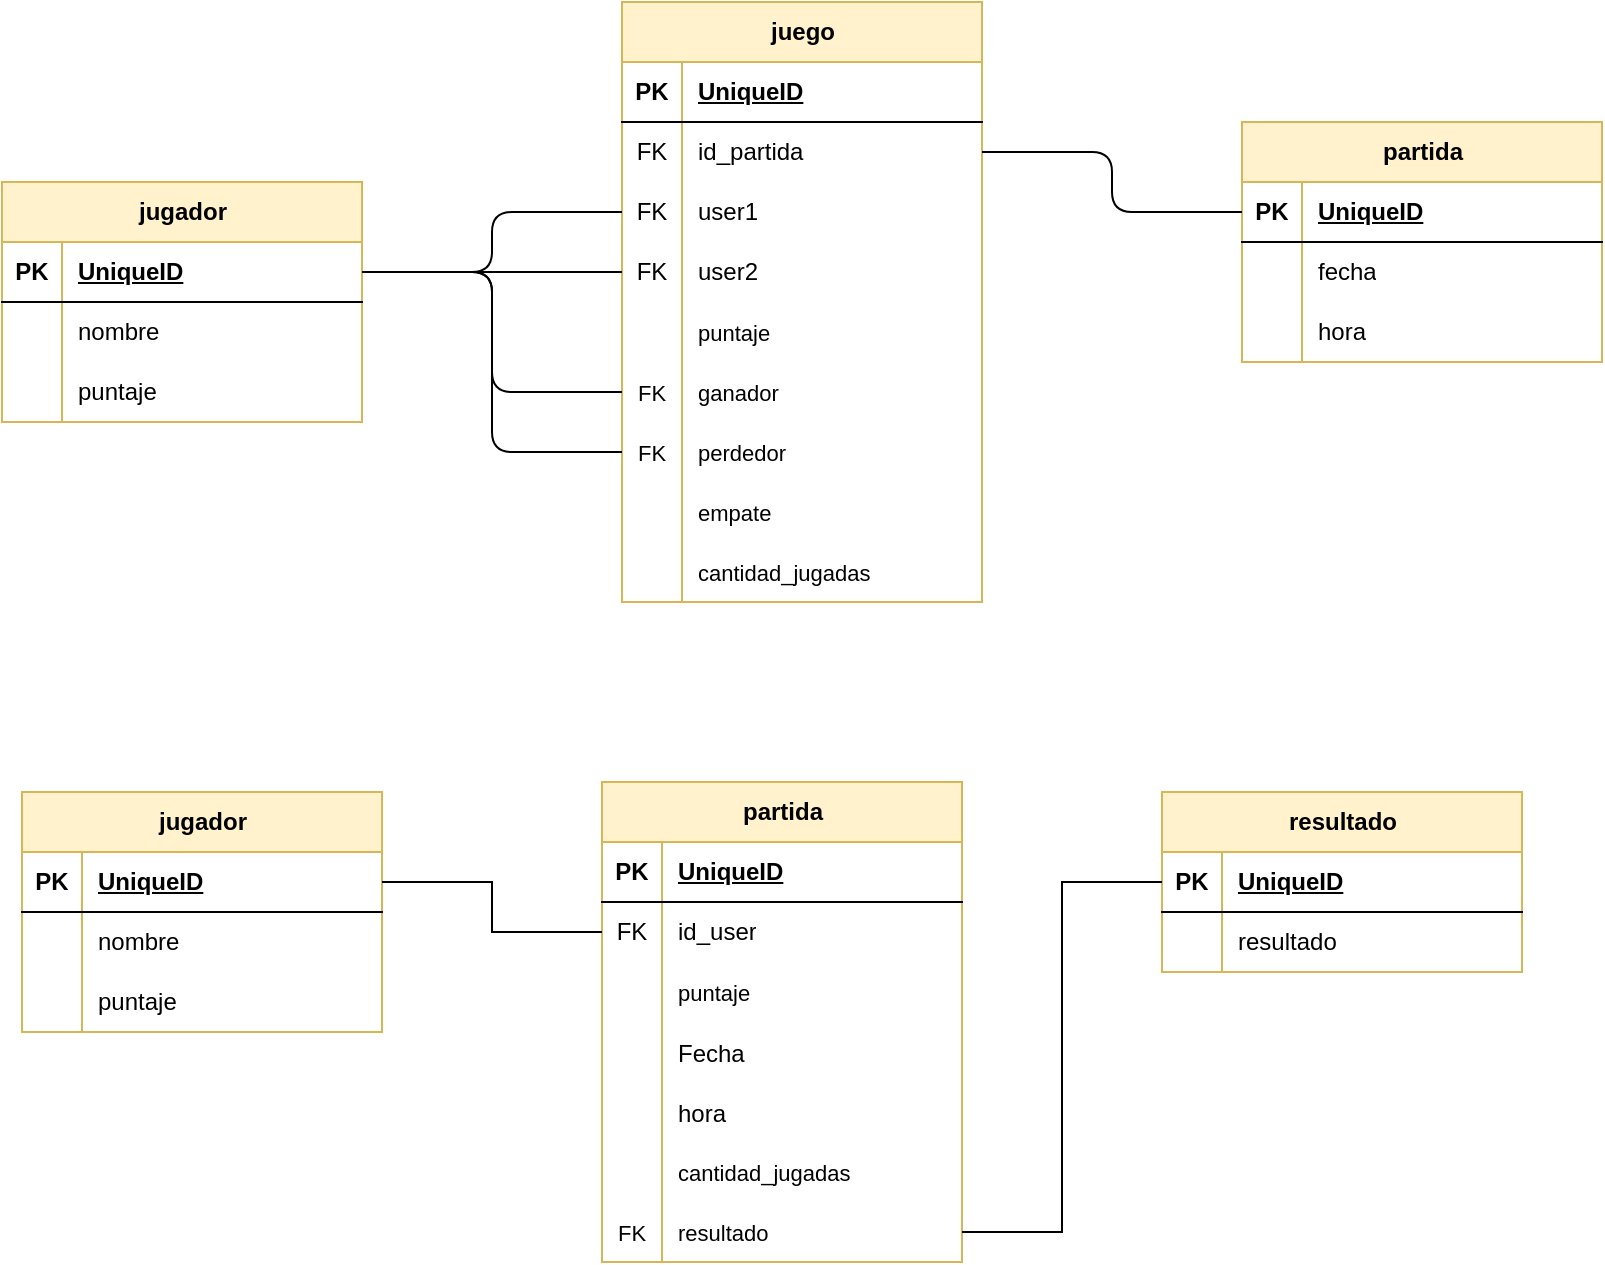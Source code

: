 <mxfile version="24.7.5">
  <diagram name="Página-1" id="3vHZa9wvciklK3Jlm2VM">
    <mxGraphModel dx="880" dy="532" grid="1" gridSize="10" guides="1" tooltips="1" connect="1" arrows="1" fold="1" page="1" pageScale="1" pageWidth="827" pageHeight="1169" math="0" shadow="0">
      <root>
        <mxCell id="0" />
        <mxCell id="1" parent="0" />
        <mxCell id="Yw9MkV1IVVxnQq5TOQDz-1" value="jugador" style="shape=table;startSize=30;container=1;collapsible=1;childLayout=tableLayout;fixedRows=1;rowLines=0;fontStyle=1;align=center;resizeLast=1;html=1;fillColor=#fff2cc;strokeColor=#d6b656;" parent="1" vertex="1">
          <mxGeometry y="220" width="180" height="120" as="geometry">
            <mxRectangle y="220" width="80" height="30" as="alternateBounds" />
          </mxGeometry>
        </mxCell>
        <mxCell id="Yw9MkV1IVVxnQq5TOQDz-2" value="" style="shape=tableRow;horizontal=0;startSize=0;swimlaneHead=0;swimlaneBody=0;fillColor=none;collapsible=0;dropTarget=0;points=[[0,0.5],[1,0.5]];portConstraint=eastwest;top=0;left=0;right=0;bottom=1;" parent="Yw9MkV1IVVxnQq5TOQDz-1" vertex="1">
          <mxGeometry y="30" width="180" height="30" as="geometry" />
        </mxCell>
        <mxCell id="Yw9MkV1IVVxnQq5TOQDz-3" value="PK" style="shape=partialRectangle;connectable=0;fillColor=none;top=0;left=0;bottom=0;right=0;fontStyle=1;overflow=hidden;whiteSpace=wrap;html=1;" parent="Yw9MkV1IVVxnQq5TOQDz-2" vertex="1">
          <mxGeometry width="30" height="30" as="geometry">
            <mxRectangle width="30" height="30" as="alternateBounds" />
          </mxGeometry>
        </mxCell>
        <mxCell id="Yw9MkV1IVVxnQq5TOQDz-4" value="UniqueID" style="shape=partialRectangle;connectable=0;fillColor=none;top=0;left=0;bottom=0;right=0;align=left;spacingLeft=6;fontStyle=5;overflow=hidden;whiteSpace=wrap;html=1;" parent="Yw9MkV1IVVxnQq5TOQDz-2" vertex="1">
          <mxGeometry x="30" width="150" height="30" as="geometry">
            <mxRectangle width="150" height="30" as="alternateBounds" />
          </mxGeometry>
        </mxCell>
        <mxCell id="Yw9MkV1IVVxnQq5TOQDz-5" value="" style="shape=tableRow;horizontal=0;startSize=0;swimlaneHead=0;swimlaneBody=0;fillColor=none;collapsible=0;dropTarget=0;points=[[0,0.5],[1,0.5]];portConstraint=eastwest;top=0;left=0;right=0;bottom=0;" parent="Yw9MkV1IVVxnQq5TOQDz-1" vertex="1">
          <mxGeometry y="60" width="180" height="30" as="geometry" />
        </mxCell>
        <mxCell id="Yw9MkV1IVVxnQq5TOQDz-6" value="" style="shape=partialRectangle;connectable=0;fillColor=none;top=0;left=0;bottom=0;right=0;editable=1;overflow=hidden;whiteSpace=wrap;html=1;" parent="Yw9MkV1IVVxnQq5TOQDz-5" vertex="1">
          <mxGeometry width="30" height="30" as="geometry">
            <mxRectangle width="30" height="30" as="alternateBounds" />
          </mxGeometry>
        </mxCell>
        <mxCell id="Yw9MkV1IVVxnQq5TOQDz-7" value="nombre" style="shape=partialRectangle;connectable=0;fillColor=none;top=0;left=0;bottom=0;right=0;align=left;spacingLeft=6;overflow=hidden;whiteSpace=wrap;html=1;" parent="Yw9MkV1IVVxnQq5TOQDz-5" vertex="1">
          <mxGeometry x="30" width="150" height="30" as="geometry">
            <mxRectangle width="150" height="30" as="alternateBounds" />
          </mxGeometry>
        </mxCell>
        <mxCell id="Yw9MkV1IVVxnQq5TOQDz-8" value="" style="shape=tableRow;horizontal=0;startSize=0;swimlaneHead=0;swimlaneBody=0;fillColor=none;collapsible=0;dropTarget=0;points=[[0,0.5],[1,0.5]];portConstraint=eastwest;top=0;left=0;right=0;bottom=0;" parent="Yw9MkV1IVVxnQq5TOQDz-1" vertex="1">
          <mxGeometry y="90" width="180" height="30" as="geometry" />
        </mxCell>
        <mxCell id="Yw9MkV1IVVxnQq5TOQDz-9" value="" style="shape=partialRectangle;connectable=0;fillColor=none;top=0;left=0;bottom=0;right=0;editable=1;overflow=hidden;whiteSpace=wrap;html=1;" parent="Yw9MkV1IVVxnQq5TOQDz-8" vertex="1">
          <mxGeometry width="30" height="30" as="geometry">
            <mxRectangle width="30" height="30" as="alternateBounds" />
          </mxGeometry>
        </mxCell>
        <mxCell id="Yw9MkV1IVVxnQq5TOQDz-10" value="puntaje" style="shape=partialRectangle;connectable=0;fillColor=none;top=0;left=0;bottom=0;right=0;align=left;spacingLeft=6;overflow=hidden;whiteSpace=wrap;html=1;" parent="Yw9MkV1IVVxnQq5TOQDz-8" vertex="1">
          <mxGeometry x="30" width="150" height="30" as="geometry">
            <mxRectangle width="150" height="30" as="alternateBounds" />
          </mxGeometry>
        </mxCell>
        <mxCell id="Yw9MkV1IVVxnQq5TOQDz-27" value="partida" style="shape=table;startSize=30;container=1;collapsible=1;childLayout=tableLayout;fixedRows=1;rowLines=0;fontStyle=1;align=center;resizeLast=1;html=1;fillColor=#fff2cc;strokeColor=#d6b656;" parent="1" vertex="1">
          <mxGeometry x="620" y="190" width="180" height="120" as="geometry">
            <mxRectangle x="620" y="190" width="80" height="30" as="alternateBounds" />
          </mxGeometry>
        </mxCell>
        <mxCell id="Yw9MkV1IVVxnQq5TOQDz-28" value="" style="shape=tableRow;horizontal=0;startSize=0;swimlaneHead=0;swimlaneBody=0;fillColor=none;collapsible=0;dropTarget=0;points=[[0,0.5],[1,0.5]];portConstraint=eastwest;top=0;left=0;right=0;bottom=1;" parent="Yw9MkV1IVVxnQq5TOQDz-27" vertex="1">
          <mxGeometry y="30" width="180" height="30" as="geometry" />
        </mxCell>
        <mxCell id="Yw9MkV1IVVxnQq5TOQDz-29" value="PK" style="shape=partialRectangle;connectable=0;fillColor=none;top=0;left=0;bottom=0;right=0;fontStyle=1;overflow=hidden;whiteSpace=wrap;html=1;" parent="Yw9MkV1IVVxnQq5TOQDz-28" vertex="1">
          <mxGeometry width="30" height="30" as="geometry">
            <mxRectangle width="30" height="30" as="alternateBounds" />
          </mxGeometry>
        </mxCell>
        <mxCell id="Yw9MkV1IVVxnQq5TOQDz-30" value="UniqueID" style="shape=partialRectangle;connectable=0;fillColor=none;top=0;left=0;bottom=0;right=0;align=left;spacingLeft=6;fontStyle=5;overflow=hidden;whiteSpace=wrap;html=1;" parent="Yw9MkV1IVVxnQq5TOQDz-28" vertex="1">
          <mxGeometry x="30" width="150" height="30" as="geometry">
            <mxRectangle width="150" height="30" as="alternateBounds" />
          </mxGeometry>
        </mxCell>
        <mxCell id="Yw9MkV1IVVxnQq5TOQDz-31" value="" style="shape=tableRow;horizontal=0;startSize=0;swimlaneHead=0;swimlaneBody=0;fillColor=none;collapsible=0;dropTarget=0;points=[[0,0.5],[1,0.5]];portConstraint=eastwest;top=0;left=0;right=0;bottom=0;" parent="Yw9MkV1IVVxnQq5TOQDz-27" vertex="1">
          <mxGeometry y="60" width="180" height="30" as="geometry" />
        </mxCell>
        <mxCell id="Yw9MkV1IVVxnQq5TOQDz-32" value="" style="shape=partialRectangle;connectable=0;fillColor=none;top=0;left=0;bottom=0;right=0;editable=1;overflow=hidden;whiteSpace=wrap;html=1;" parent="Yw9MkV1IVVxnQq5TOQDz-31" vertex="1">
          <mxGeometry width="30" height="30" as="geometry">
            <mxRectangle width="30" height="30" as="alternateBounds" />
          </mxGeometry>
        </mxCell>
        <mxCell id="Yw9MkV1IVVxnQq5TOQDz-33" value="fecha" style="shape=partialRectangle;connectable=0;fillColor=none;top=0;left=0;bottom=0;right=0;align=left;spacingLeft=6;overflow=hidden;whiteSpace=wrap;html=1;" parent="Yw9MkV1IVVxnQq5TOQDz-31" vertex="1">
          <mxGeometry x="30" width="150" height="30" as="geometry">
            <mxRectangle width="150" height="30" as="alternateBounds" />
          </mxGeometry>
        </mxCell>
        <mxCell id="Yw9MkV1IVVxnQq5TOQDz-34" value="" style="shape=tableRow;horizontal=0;startSize=0;swimlaneHead=0;swimlaneBody=0;fillColor=none;collapsible=0;dropTarget=0;points=[[0,0.5],[1,0.5]];portConstraint=eastwest;top=0;left=0;right=0;bottom=0;" parent="Yw9MkV1IVVxnQq5TOQDz-27" vertex="1">
          <mxGeometry y="90" width="180" height="30" as="geometry" />
        </mxCell>
        <mxCell id="Yw9MkV1IVVxnQq5TOQDz-35" value="" style="shape=partialRectangle;connectable=0;fillColor=none;top=0;left=0;bottom=0;right=0;editable=1;overflow=hidden;whiteSpace=wrap;html=1;" parent="Yw9MkV1IVVxnQq5TOQDz-34" vertex="1">
          <mxGeometry width="30" height="30" as="geometry">
            <mxRectangle width="30" height="30" as="alternateBounds" />
          </mxGeometry>
        </mxCell>
        <mxCell id="Yw9MkV1IVVxnQq5TOQDz-36" value="hora" style="shape=partialRectangle;connectable=0;fillColor=none;top=0;left=0;bottom=0;right=0;align=left;spacingLeft=6;overflow=hidden;whiteSpace=wrap;html=1;" parent="Yw9MkV1IVVxnQq5TOQDz-34" vertex="1">
          <mxGeometry x="30" width="150" height="30" as="geometry">
            <mxRectangle width="150" height="30" as="alternateBounds" />
          </mxGeometry>
        </mxCell>
        <mxCell id="Yw9MkV1IVVxnQq5TOQDz-14" value="juego" style="shape=table;startSize=30;container=1;collapsible=1;childLayout=tableLayout;fixedRows=1;rowLines=0;fontStyle=1;align=center;resizeLast=1;html=1;fillColor=#fff2cc;strokeColor=#d6b656;" parent="1" vertex="1">
          <mxGeometry x="310" y="130" width="180" height="300" as="geometry">
            <mxRectangle x="280" y="160" width="70" height="30" as="alternateBounds" />
          </mxGeometry>
        </mxCell>
        <mxCell id="Yw9MkV1IVVxnQq5TOQDz-15" value="" style="shape=tableRow;horizontal=0;startSize=0;swimlaneHead=0;swimlaneBody=0;fillColor=none;collapsible=0;dropTarget=0;points=[[0,0.5],[1,0.5]];portConstraint=eastwest;top=0;left=0;right=0;bottom=1;" parent="Yw9MkV1IVVxnQq5TOQDz-14" vertex="1">
          <mxGeometry y="30" width="180" height="30" as="geometry" />
        </mxCell>
        <mxCell id="Yw9MkV1IVVxnQq5TOQDz-16" value="PK" style="shape=partialRectangle;connectable=0;fillColor=none;top=0;left=0;bottom=0;right=0;fontStyle=1;overflow=hidden;whiteSpace=wrap;html=1;" parent="Yw9MkV1IVVxnQq5TOQDz-15" vertex="1">
          <mxGeometry width="30" height="30" as="geometry">
            <mxRectangle width="30" height="30" as="alternateBounds" />
          </mxGeometry>
        </mxCell>
        <mxCell id="Yw9MkV1IVVxnQq5TOQDz-17" value="UniqueID" style="shape=partialRectangle;connectable=0;fillColor=none;top=0;left=0;bottom=0;right=0;align=left;spacingLeft=6;fontStyle=5;overflow=hidden;whiteSpace=wrap;html=1;" parent="Yw9MkV1IVVxnQq5TOQDz-15" vertex="1">
          <mxGeometry x="30" width="150" height="30" as="geometry">
            <mxRectangle width="150" height="30" as="alternateBounds" />
          </mxGeometry>
        </mxCell>
        <mxCell id="Yw9MkV1IVVxnQq5TOQDz-24" value="" style="shape=tableRow;horizontal=0;startSize=0;swimlaneHead=0;swimlaneBody=0;fillColor=none;collapsible=0;dropTarget=0;points=[[0,0.5],[1,0.5]];portConstraint=eastwest;top=0;left=0;right=0;bottom=0;" parent="Yw9MkV1IVVxnQq5TOQDz-14" vertex="1">
          <mxGeometry y="60" width="180" height="30" as="geometry" />
        </mxCell>
        <mxCell id="Yw9MkV1IVVxnQq5TOQDz-25" value="FK" style="shape=partialRectangle;connectable=0;fillColor=none;top=0;left=0;bottom=0;right=0;editable=1;overflow=hidden;whiteSpace=wrap;html=1;" parent="Yw9MkV1IVVxnQq5TOQDz-24" vertex="1">
          <mxGeometry width="30" height="30" as="geometry">
            <mxRectangle width="30" height="30" as="alternateBounds" />
          </mxGeometry>
        </mxCell>
        <mxCell id="Yw9MkV1IVVxnQq5TOQDz-26" value="id_partida" style="shape=partialRectangle;connectable=0;fillColor=none;top=0;left=0;bottom=0;right=0;align=left;spacingLeft=6;overflow=hidden;whiteSpace=wrap;html=1;" parent="Yw9MkV1IVVxnQq5TOQDz-24" vertex="1">
          <mxGeometry x="30" width="150" height="30" as="geometry">
            <mxRectangle width="150" height="30" as="alternateBounds" />
          </mxGeometry>
        </mxCell>
        <mxCell id="Yw9MkV1IVVxnQq5TOQDz-18" value="" style="shape=tableRow;horizontal=0;startSize=0;swimlaneHead=0;swimlaneBody=0;fillColor=none;collapsible=0;dropTarget=0;points=[[0,0.5],[1,0.5]];portConstraint=eastwest;top=0;left=0;right=0;bottom=0;" parent="Yw9MkV1IVVxnQq5TOQDz-14" vertex="1">
          <mxGeometry y="90" width="180" height="30" as="geometry" />
        </mxCell>
        <mxCell id="Yw9MkV1IVVxnQq5TOQDz-19" value="FK" style="shape=partialRectangle;connectable=0;fillColor=none;top=0;left=0;bottom=0;right=0;editable=1;overflow=hidden;whiteSpace=wrap;html=1;" parent="Yw9MkV1IVVxnQq5TOQDz-18" vertex="1">
          <mxGeometry width="30" height="30" as="geometry">
            <mxRectangle width="30" height="30" as="alternateBounds" />
          </mxGeometry>
        </mxCell>
        <mxCell id="Yw9MkV1IVVxnQq5TOQDz-20" value="user1" style="shape=partialRectangle;connectable=0;fillColor=none;top=0;left=0;bottom=0;right=0;align=left;spacingLeft=6;overflow=hidden;whiteSpace=wrap;html=1;" parent="Yw9MkV1IVVxnQq5TOQDz-18" vertex="1">
          <mxGeometry x="30" width="150" height="30" as="geometry">
            <mxRectangle width="150" height="30" as="alternateBounds" />
          </mxGeometry>
        </mxCell>
        <mxCell id="Yw9MkV1IVVxnQq5TOQDz-21" value="" style="shape=tableRow;horizontal=0;startSize=0;swimlaneHead=0;swimlaneBody=0;fillColor=none;collapsible=0;dropTarget=0;points=[[0,0.5],[1,0.5]];portConstraint=eastwest;top=0;left=0;right=0;bottom=0;" parent="Yw9MkV1IVVxnQq5TOQDz-14" vertex="1">
          <mxGeometry y="120" width="180" height="30" as="geometry" />
        </mxCell>
        <mxCell id="Yw9MkV1IVVxnQq5TOQDz-22" value="FK" style="shape=partialRectangle;connectable=0;fillColor=none;top=0;left=0;bottom=0;right=0;editable=1;overflow=hidden;whiteSpace=wrap;html=1;" parent="Yw9MkV1IVVxnQq5TOQDz-21" vertex="1">
          <mxGeometry width="30" height="30" as="geometry">
            <mxRectangle width="30" height="30" as="alternateBounds" />
          </mxGeometry>
        </mxCell>
        <mxCell id="Yw9MkV1IVVxnQq5TOQDz-23" value="user2" style="shape=partialRectangle;connectable=0;fillColor=none;top=0;left=0;bottom=0;right=0;align=left;spacingLeft=6;overflow=hidden;whiteSpace=wrap;html=1;" parent="Yw9MkV1IVVxnQq5TOQDz-21" vertex="1">
          <mxGeometry x="30" width="150" height="30" as="geometry">
            <mxRectangle width="150" height="30" as="alternateBounds" />
          </mxGeometry>
        </mxCell>
        <mxCell id="Yw9MkV1IVVxnQq5TOQDz-43" value="" style="shape=tableRow;horizontal=0;startSize=0;swimlaneHead=0;swimlaneBody=0;fillColor=none;collapsible=0;dropTarget=0;points=[[0,0.5],[1,0.5]];portConstraint=eastwest;top=0;left=0;right=0;bottom=0;fontFamily=Helvetica;fontSize=11;fontColor=default;labelBackgroundColor=default;" parent="Yw9MkV1IVVxnQq5TOQDz-14" vertex="1">
          <mxGeometry y="150" width="180" height="30" as="geometry" />
        </mxCell>
        <mxCell id="Yw9MkV1IVVxnQq5TOQDz-44" value="" style="shape=partialRectangle;connectable=0;fillColor=none;top=0;left=0;bottom=0;right=0;editable=1;overflow=hidden;fontFamily=Helvetica;fontSize=11;fontColor=default;labelBackgroundColor=default;" parent="Yw9MkV1IVVxnQq5TOQDz-43" vertex="1">
          <mxGeometry width="30" height="30" as="geometry">
            <mxRectangle width="30" height="30" as="alternateBounds" />
          </mxGeometry>
        </mxCell>
        <mxCell id="Yw9MkV1IVVxnQq5TOQDz-45" value="puntaje" style="shape=partialRectangle;connectable=0;fillColor=none;top=0;left=0;bottom=0;right=0;align=left;spacingLeft=6;overflow=hidden;fontFamily=Helvetica;fontSize=11;fontColor=default;labelBackgroundColor=default;" parent="Yw9MkV1IVVxnQq5TOQDz-43" vertex="1">
          <mxGeometry x="30" width="150" height="30" as="geometry">
            <mxRectangle width="150" height="30" as="alternateBounds" />
          </mxGeometry>
        </mxCell>
        <mxCell id="Yw9MkV1IVVxnQq5TOQDz-46" value="" style="shape=tableRow;horizontal=0;startSize=0;swimlaneHead=0;swimlaneBody=0;fillColor=none;collapsible=0;dropTarget=0;points=[[0,0.5],[1,0.5]];portConstraint=eastwest;top=0;left=0;right=0;bottom=0;fontFamily=Helvetica;fontSize=11;fontColor=default;labelBackgroundColor=default;" parent="Yw9MkV1IVVxnQq5TOQDz-14" vertex="1">
          <mxGeometry y="180" width="180" height="30" as="geometry" />
        </mxCell>
        <mxCell id="Yw9MkV1IVVxnQq5TOQDz-47" value="FK" style="shape=partialRectangle;connectable=0;fillColor=none;top=0;left=0;bottom=0;right=0;editable=1;overflow=hidden;fontFamily=Helvetica;fontSize=11;fontColor=default;labelBackgroundColor=default;" parent="Yw9MkV1IVVxnQq5TOQDz-46" vertex="1">
          <mxGeometry width="30" height="30" as="geometry">
            <mxRectangle width="30" height="30" as="alternateBounds" />
          </mxGeometry>
        </mxCell>
        <mxCell id="Yw9MkV1IVVxnQq5TOQDz-48" value="ganador" style="shape=partialRectangle;connectable=0;fillColor=none;top=0;left=0;bottom=0;right=0;align=left;spacingLeft=6;overflow=hidden;fontFamily=Helvetica;fontSize=11;fontColor=default;labelBackgroundColor=default;" parent="Yw9MkV1IVVxnQq5TOQDz-46" vertex="1">
          <mxGeometry x="30" width="150" height="30" as="geometry">
            <mxRectangle width="150" height="30" as="alternateBounds" />
          </mxGeometry>
        </mxCell>
        <mxCell id="Yw9MkV1IVVxnQq5TOQDz-49" value="" style="shape=tableRow;horizontal=0;startSize=0;swimlaneHead=0;swimlaneBody=0;fillColor=none;collapsible=0;dropTarget=0;points=[[0,0.5],[1,0.5]];portConstraint=eastwest;top=0;left=0;right=0;bottom=0;fontFamily=Helvetica;fontSize=11;fontColor=default;labelBackgroundColor=default;" parent="Yw9MkV1IVVxnQq5TOQDz-14" vertex="1">
          <mxGeometry y="210" width="180" height="30" as="geometry" />
        </mxCell>
        <mxCell id="Yw9MkV1IVVxnQq5TOQDz-50" value="FK" style="shape=partialRectangle;connectable=0;fillColor=none;top=0;left=0;bottom=0;right=0;editable=1;overflow=hidden;fontFamily=Helvetica;fontSize=11;fontColor=default;labelBackgroundColor=default;" parent="Yw9MkV1IVVxnQq5TOQDz-49" vertex="1">
          <mxGeometry width="30" height="30" as="geometry">
            <mxRectangle width="30" height="30" as="alternateBounds" />
          </mxGeometry>
        </mxCell>
        <mxCell id="Yw9MkV1IVVxnQq5TOQDz-51" value="perdedor" style="shape=partialRectangle;connectable=0;fillColor=none;top=0;left=0;bottom=0;right=0;align=left;spacingLeft=6;overflow=hidden;fontFamily=Helvetica;fontSize=11;fontColor=default;labelBackgroundColor=default;" parent="Yw9MkV1IVVxnQq5TOQDz-49" vertex="1">
          <mxGeometry x="30" width="150" height="30" as="geometry">
            <mxRectangle width="150" height="30" as="alternateBounds" />
          </mxGeometry>
        </mxCell>
        <mxCell id="Yw9MkV1IVVxnQq5TOQDz-52" value="" style="shape=tableRow;horizontal=0;startSize=0;swimlaneHead=0;swimlaneBody=0;fillColor=none;collapsible=0;dropTarget=0;points=[[0,0.5],[1,0.5]];portConstraint=eastwest;top=0;left=0;right=0;bottom=0;fontFamily=Helvetica;fontSize=11;fontColor=default;labelBackgroundColor=default;" parent="Yw9MkV1IVVxnQq5TOQDz-14" vertex="1">
          <mxGeometry y="240" width="180" height="30" as="geometry" />
        </mxCell>
        <mxCell id="Yw9MkV1IVVxnQq5TOQDz-53" value="" style="shape=partialRectangle;connectable=0;fillColor=none;top=0;left=0;bottom=0;right=0;editable=1;overflow=hidden;fontFamily=Helvetica;fontSize=11;fontColor=default;labelBackgroundColor=default;" parent="Yw9MkV1IVVxnQq5TOQDz-52" vertex="1">
          <mxGeometry width="30" height="30" as="geometry">
            <mxRectangle width="30" height="30" as="alternateBounds" />
          </mxGeometry>
        </mxCell>
        <mxCell id="Yw9MkV1IVVxnQq5TOQDz-54" value="empate" style="shape=partialRectangle;connectable=0;fillColor=none;top=0;left=0;bottom=0;right=0;align=left;spacingLeft=6;overflow=hidden;fontFamily=Helvetica;fontSize=11;fontColor=default;labelBackgroundColor=default;" parent="Yw9MkV1IVVxnQq5TOQDz-52" vertex="1">
          <mxGeometry x="30" width="150" height="30" as="geometry">
            <mxRectangle width="150" height="30" as="alternateBounds" />
          </mxGeometry>
        </mxCell>
        <mxCell id="Yw9MkV1IVVxnQq5TOQDz-98" value="" style="shape=tableRow;horizontal=0;startSize=0;swimlaneHead=0;swimlaneBody=0;fillColor=none;collapsible=0;dropTarget=0;points=[[0,0.5],[1,0.5]];portConstraint=eastwest;top=0;left=0;right=0;bottom=0;strokeColor=#B1D65A;strokeWidth=2;align=center;verticalAlign=middle;fontFamily=Helvetica;fontSize=11;fontColor=default;fontStyle=1;labelBackgroundColor=default;" parent="Yw9MkV1IVVxnQq5TOQDz-14" vertex="1">
          <mxGeometry y="270" width="180" height="30" as="geometry" />
        </mxCell>
        <mxCell id="Yw9MkV1IVVxnQq5TOQDz-99" value="" style="shape=partialRectangle;connectable=0;fillColor=none;top=0;left=0;bottom=0;right=0;editable=1;overflow=hidden;strokeColor=#B1D65A;strokeWidth=2;align=center;verticalAlign=middle;fontFamily=Helvetica;fontSize=11;fontColor=default;fontStyle=1;labelBackgroundColor=default;" parent="Yw9MkV1IVVxnQq5TOQDz-98" vertex="1">
          <mxGeometry width="30" height="30" as="geometry">
            <mxRectangle width="30" height="30" as="alternateBounds" />
          </mxGeometry>
        </mxCell>
        <mxCell id="Yw9MkV1IVVxnQq5TOQDz-100" value="cantidad_jugadas" style="shape=partialRectangle;connectable=0;fillColor=none;top=0;left=0;bottom=0;right=0;align=left;spacingLeft=6;overflow=hidden;strokeColor=#B1D65A;strokeWidth=1;verticalAlign=middle;fontFamily=Helvetica;fontSize=11;fontColor=default;fontStyle=0;labelBackgroundColor=default;" parent="Yw9MkV1IVVxnQq5TOQDz-98" vertex="1">
          <mxGeometry x="30" width="150" height="30" as="geometry">
            <mxRectangle width="150" height="30" as="alternateBounds" />
          </mxGeometry>
        </mxCell>
        <mxCell id="Yw9MkV1IVVxnQq5TOQDz-40" style="edgeStyle=orthogonalEdgeStyle;rounded=1;orthogonalLoop=1;jettySize=auto;html=1;exitX=1;exitY=0.5;exitDx=0;exitDy=0;entryX=0;entryY=0.5;entryDx=0;entryDy=0;startArrow=none;startFill=0;endArrow=none;endFill=0;curved=0;" parent="1" source="Yw9MkV1IVVxnQq5TOQDz-24" target="Yw9MkV1IVVxnQq5TOQDz-28" edge="1">
          <mxGeometry relative="1" as="geometry" />
        </mxCell>
        <mxCell id="Yw9MkV1IVVxnQq5TOQDz-41" style="edgeStyle=orthogonalEdgeStyle;rounded=1;orthogonalLoop=1;jettySize=auto;html=1;exitX=1;exitY=0.5;exitDx=0;exitDy=0;entryX=0;entryY=0.5;entryDx=0;entryDy=0;startArrow=none;startFill=0;endArrow=none;endFill=0;curved=0;" parent="1" source="Yw9MkV1IVVxnQq5TOQDz-2" target="Yw9MkV1IVVxnQq5TOQDz-18" edge="1">
          <mxGeometry relative="1" as="geometry" />
        </mxCell>
        <mxCell id="Yw9MkV1IVVxnQq5TOQDz-42" style="edgeStyle=orthogonalEdgeStyle;shape=connector;curved=0;rounded=1;orthogonalLoop=1;jettySize=auto;html=1;exitX=1;exitY=0.5;exitDx=0;exitDy=0;entryX=0;entryY=0.5;entryDx=0;entryDy=0;strokeColor=default;align=center;verticalAlign=middle;fontFamily=Helvetica;fontSize=11;fontColor=default;labelBackgroundColor=default;startArrow=none;startFill=0;endArrow=none;endFill=0;" parent="1" source="Yw9MkV1IVVxnQq5TOQDz-2" target="Yw9MkV1IVVxnQq5TOQDz-21" edge="1">
          <mxGeometry relative="1" as="geometry" />
        </mxCell>
        <mxCell id="Yw9MkV1IVVxnQq5TOQDz-96" style="edgeStyle=orthogonalEdgeStyle;shape=connector;curved=0;rounded=1;orthogonalLoop=1;jettySize=auto;html=1;exitX=1;exitY=0.5;exitDx=0;exitDy=0;entryX=0;entryY=0.5;entryDx=0;entryDy=0;strokeColor=default;align=center;verticalAlign=middle;fontFamily=Helvetica;fontSize=11;fontColor=default;fontStyle=1;labelBackgroundColor=default;startArrow=none;startFill=0;endArrow=none;endFill=0;" parent="1" source="Yw9MkV1IVVxnQq5TOQDz-2" target="Yw9MkV1IVVxnQq5TOQDz-46" edge="1">
          <mxGeometry relative="1" as="geometry" />
        </mxCell>
        <mxCell id="Yw9MkV1IVVxnQq5TOQDz-97" style="edgeStyle=orthogonalEdgeStyle;shape=connector;curved=0;rounded=1;orthogonalLoop=1;jettySize=auto;html=1;exitX=1;exitY=0.5;exitDx=0;exitDy=0;entryX=0;entryY=0.5;entryDx=0;entryDy=0;strokeColor=default;align=center;verticalAlign=middle;fontFamily=Helvetica;fontSize=11;fontColor=default;fontStyle=1;labelBackgroundColor=default;startArrow=none;startFill=0;endArrow=none;endFill=0;" parent="1" source="Yw9MkV1IVVxnQq5TOQDz-2" target="Yw9MkV1IVVxnQq5TOQDz-49" edge="1">
          <mxGeometry relative="1" as="geometry" />
        </mxCell>
        <mxCell id="CwfDXsMdKBPcn8rG2LOW-1" value="jugador" style="shape=table;startSize=30;container=1;collapsible=1;childLayout=tableLayout;fixedRows=1;rowLines=0;fontStyle=1;align=center;resizeLast=1;html=1;fillColor=#fff2cc;strokeColor=#d6b656;" vertex="1" parent="1">
          <mxGeometry x="10" y="525" width="180" height="120" as="geometry">
            <mxRectangle y="220" width="80" height="30" as="alternateBounds" />
          </mxGeometry>
        </mxCell>
        <mxCell id="CwfDXsMdKBPcn8rG2LOW-2" value="" style="shape=tableRow;horizontal=0;startSize=0;swimlaneHead=0;swimlaneBody=0;fillColor=none;collapsible=0;dropTarget=0;points=[[0,0.5],[1,0.5]];portConstraint=eastwest;top=0;left=0;right=0;bottom=1;" vertex="1" parent="CwfDXsMdKBPcn8rG2LOW-1">
          <mxGeometry y="30" width="180" height="30" as="geometry" />
        </mxCell>
        <mxCell id="CwfDXsMdKBPcn8rG2LOW-3" value="PK" style="shape=partialRectangle;connectable=0;fillColor=none;top=0;left=0;bottom=0;right=0;fontStyle=1;overflow=hidden;whiteSpace=wrap;html=1;" vertex="1" parent="CwfDXsMdKBPcn8rG2LOW-2">
          <mxGeometry width="30" height="30" as="geometry">
            <mxRectangle width="30" height="30" as="alternateBounds" />
          </mxGeometry>
        </mxCell>
        <mxCell id="CwfDXsMdKBPcn8rG2LOW-4" value="UniqueID" style="shape=partialRectangle;connectable=0;fillColor=none;top=0;left=0;bottom=0;right=0;align=left;spacingLeft=6;fontStyle=5;overflow=hidden;whiteSpace=wrap;html=1;" vertex="1" parent="CwfDXsMdKBPcn8rG2LOW-2">
          <mxGeometry x="30" width="150" height="30" as="geometry">
            <mxRectangle width="150" height="30" as="alternateBounds" />
          </mxGeometry>
        </mxCell>
        <mxCell id="CwfDXsMdKBPcn8rG2LOW-5" value="" style="shape=tableRow;horizontal=0;startSize=0;swimlaneHead=0;swimlaneBody=0;fillColor=none;collapsible=0;dropTarget=0;points=[[0,0.5],[1,0.5]];portConstraint=eastwest;top=0;left=0;right=0;bottom=0;" vertex="1" parent="CwfDXsMdKBPcn8rG2LOW-1">
          <mxGeometry y="60" width="180" height="30" as="geometry" />
        </mxCell>
        <mxCell id="CwfDXsMdKBPcn8rG2LOW-6" value="" style="shape=partialRectangle;connectable=0;fillColor=none;top=0;left=0;bottom=0;right=0;editable=1;overflow=hidden;whiteSpace=wrap;html=1;" vertex="1" parent="CwfDXsMdKBPcn8rG2LOW-5">
          <mxGeometry width="30" height="30" as="geometry">
            <mxRectangle width="30" height="30" as="alternateBounds" />
          </mxGeometry>
        </mxCell>
        <mxCell id="CwfDXsMdKBPcn8rG2LOW-7" value="nombre" style="shape=partialRectangle;connectable=0;fillColor=none;top=0;left=0;bottom=0;right=0;align=left;spacingLeft=6;overflow=hidden;whiteSpace=wrap;html=1;" vertex="1" parent="CwfDXsMdKBPcn8rG2LOW-5">
          <mxGeometry x="30" width="150" height="30" as="geometry">
            <mxRectangle width="150" height="30" as="alternateBounds" />
          </mxGeometry>
        </mxCell>
        <mxCell id="CwfDXsMdKBPcn8rG2LOW-8" value="" style="shape=tableRow;horizontal=0;startSize=0;swimlaneHead=0;swimlaneBody=0;fillColor=none;collapsible=0;dropTarget=0;points=[[0,0.5],[1,0.5]];portConstraint=eastwest;top=0;left=0;right=0;bottom=0;" vertex="1" parent="CwfDXsMdKBPcn8rG2LOW-1">
          <mxGeometry y="90" width="180" height="30" as="geometry" />
        </mxCell>
        <mxCell id="CwfDXsMdKBPcn8rG2LOW-9" value="" style="shape=partialRectangle;connectable=0;fillColor=none;top=0;left=0;bottom=0;right=0;editable=1;overflow=hidden;whiteSpace=wrap;html=1;" vertex="1" parent="CwfDXsMdKBPcn8rG2LOW-8">
          <mxGeometry width="30" height="30" as="geometry">
            <mxRectangle width="30" height="30" as="alternateBounds" />
          </mxGeometry>
        </mxCell>
        <mxCell id="CwfDXsMdKBPcn8rG2LOW-10" value="puntaje" style="shape=partialRectangle;connectable=0;fillColor=none;top=0;left=0;bottom=0;right=0;align=left;spacingLeft=6;overflow=hidden;whiteSpace=wrap;html=1;" vertex="1" parent="CwfDXsMdKBPcn8rG2LOW-8">
          <mxGeometry x="30" width="150" height="30" as="geometry">
            <mxRectangle width="150" height="30" as="alternateBounds" />
          </mxGeometry>
        </mxCell>
        <mxCell id="CwfDXsMdKBPcn8rG2LOW-11" value="resultado" style="shape=table;startSize=30;container=1;collapsible=1;childLayout=tableLayout;fixedRows=1;rowLines=0;fontStyle=1;align=center;resizeLast=1;html=1;fillColor=#fff2cc;strokeColor=#d6b656;" vertex="1" parent="1">
          <mxGeometry x="580" y="525" width="180" height="90" as="geometry">
            <mxRectangle y="220" width="80" height="30" as="alternateBounds" />
          </mxGeometry>
        </mxCell>
        <mxCell id="CwfDXsMdKBPcn8rG2LOW-12" value="" style="shape=tableRow;horizontal=0;startSize=0;swimlaneHead=0;swimlaneBody=0;fillColor=none;collapsible=0;dropTarget=0;points=[[0,0.5],[1,0.5]];portConstraint=eastwest;top=0;left=0;right=0;bottom=1;" vertex="1" parent="CwfDXsMdKBPcn8rG2LOW-11">
          <mxGeometry y="30" width="180" height="30" as="geometry" />
        </mxCell>
        <mxCell id="CwfDXsMdKBPcn8rG2LOW-13" value="PK" style="shape=partialRectangle;connectable=0;fillColor=none;top=0;left=0;bottom=0;right=0;fontStyle=1;overflow=hidden;whiteSpace=wrap;html=1;" vertex="1" parent="CwfDXsMdKBPcn8rG2LOW-12">
          <mxGeometry width="30" height="30" as="geometry">
            <mxRectangle width="30" height="30" as="alternateBounds" />
          </mxGeometry>
        </mxCell>
        <mxCell id="CwfDXsMdKBPcn8rG2LOW-14" value="UniqueID" style="shape=partialRectangle;connectable=0;fillColor=none;top=0;left=0;bottom=0;right=0;align=left;spacingLeft=6;fontStyle=5;overflow=hidden;whiteSpace=wrap;html=1;" vertex="1" parent="CwfDXsMdKBPcn8rG2LOW-12">
          <mxGeometry x="30" width="150" height="30" as="geometry">
            <mxRectangle width="150" height="30" as="alternateBounds" />
          </mxGeometry>
        </mxCell>
        <mxCell id="CwfDXsMdKBPcn8rG2LOW-15" value="" style="shape=tableRow;horizontal=0;startSize=0;swimlaneHead=0;swimlaneBody=0;fillColor=none;collapsible=0;dropTarget=0;points=[[0,0.5],[1,0.5]];portConstraint=eastwest;top=0;left=0;right=0;bottom=0;" vertex="1" parent="CwfDXsMdKBPcn8rG2LOW-11">
          <mxGeometry y="60" width="180" height="30" as="geometry" />
        </mxCell>
        <mxCell id="CwfDXsMdKBPcn8rG2LOW-16" value="" style="shape=partialRectangle;connectable=0;fillColor=none;top=0;left=0;bottom=0;right=0;editable=1;overflow=hidden;whiteSpace=wrap;html=1;" vertex="1" parent="CwfDXsMdKBPcn8rG2LOW-15">
          <mxGeometry width="30" height="30" as="geometry">
            <mxRectangle width="30" height="30" as="alternateBounds" />
          </mxGeometry>
        </mxCell>
        <mxCell id="CwfDXsMdKBPcn8rG2LOW-17" value="resultado" style="shape=partialRectangle;connectable=0;fillColor=none;top=0;left=0;bottom=0;right=0;align=left;spacingLeft=6;overflow=hidden;whiteSpace=wrap;html=1;" vertex="1" parent="CwfDXsMdKBPcn8rG2LOW-15">
          <mxGeometry x="30" width="150" height="30" as="geometry">
            <mxRectangle width="150" height="30" as="alternateBounds" />
          </mxGeometry>
        </mxCell>
        <mxCell id="CwfDXsMdKBPcn8rG2LOW-21" value="partida" style="shape=table;startSize=30;container=1;collapsible=1;childLayout=tableLayout;fixedRows=1;rowLines=0;fontStyle=1;align=center;resizeLast=1;html=1;fillColor=#fff2cc;strokeColor=#d6b656;" vertex="1" parent="1">
          <mxGeometry x="300" y="520" width="180" height="240" as="geometry">
            <mxRectangle x="280" y="160" width="70" height="30" as="alternateBounds" />
          </mxGeometry>
        </mxCell>
        <mxCell id="CwfDXsMdKBPcn8rG2LOW-22" value="" style="shape=tableRow;horizontal=0;startSize=0;swimlaneHead=0;swimlaneBody=0;fillColor=none;collapsible=0;dropTarget=0;points=[[0,0.5],[1,0.5]];portConstraint=eastwest;top=0;left=0;right=0;bottom=1;" vertex="1" parent="CwfDXsMdKBPcn8rG2LOW-21">
          <mxGeometry y="30" width="180" height="30" as="geometry" />
        </mxCell>
        <mxCell id="CwfDXsMdKBPcn8rG2LOW-23" value="PK" style="shape=partialRectangle;connectable=0;fillColor=none;top=0;left=0;bottom=0;right=0;fontStyle=1;overflow=hidden;whiteSpace=wrap;html=1;" vertex="1" parent="CwfDXsMdKBPcn8rG2LOW-22">
          <mxGeometry width="30" height="30" as="geometry">
            <mxRectangle width="30" height="30" as="alternateBounds" />
          </mxGeometry>
        </mxCell>
        <mxCell id="CwfDXsMdKBPcn8rG2LOW-24" value="UniqueID" style="shape=partialRectangle;connectable=0;fillColor=none;top=0;left=0;bottom=0;right=0;align=left;spacingLeft=6;fontStyle=5;overflow=hidden;whiteSpace=wrap;html=1;" vertex="1" parent="CwfDXsMdKBPcn8rG2LOW-22">
          <mxGeometry x="30" width="150" height="30" as="geometry">
            <mxRectangle width="150" height="30" as="alternateBounds" />
          </mxGeometry>
        </mxCell>
        <mxCell id="CwfDXsMdKBPcn8rG2LOW-31" value="" style="shape=tableRow;horizontal=0;startSize=0;swimlaneHead=0;swimlaneBody=0;fillColor=none;collapsible=0;dropTarget=0;points=[[0,0.5],[1,0.5]];portConstraint=eastwest;top=0;left=0;right=0;bottom=0;" vertex="1" parent="CwfDXsMdKBPcn8rG2LOW-21">
          <mxGeometry y="60" width="180" height="30" as="geometry" />
        </mxCell>
        <mxCell id="CwfDXsMdKBPcn8rG2LOW-32" value="FK" style="shape=partialRectangle;connectable=0;fillColor=none;top=0;left=0;bottom=0;right=0;editable=1;overflow=hidden;whiteSpace=wrap;html=1;" vertex="1" parent="CwfDXsMdKBPcn8rG2LOW-31">
          <mxGeometry width="30" height="30" as="geometry">
            <mxRectangle width="30" height="30" as="alternateBounds" />
          </mxGeometry>
        </mxCell>
        <mxCell id="CwfDXsMdKBPcn8rG2LOW-33" value="id_user" style="shape=partialRectangle;connectable=0;fillColor=none;top=0;left=0;bottom=0;right=0;align=left;spacingLeft=6;overflow=hidden;whiteSpace=wrap;html=1;" vertex="1" parent="CwfDXsMdKBPcn8rG2LOW-31">
          <mxGeometry x="30" width="150" height="30" as="geometry">
            <mxRectangle width="150" height="30" as="alternateBounds" />
          </mxGeometry>
        </mxCell>
        <mxCell id="CwfDXsMdKBPcn8rG2LOW-34" value="" style="shape=tableRow;horizontal=0;startSize=0;swimlaneHead=0;swimlaneBody=0;fillColor=none;collapsible=0;dropTarget=0;points=[[0,0.5],[1,0.5]];portConstraint=eastwest;top=0;left=0;right=0;bottom=0;fontFamily=Helvetica;fontSize=11;fontColor=default;labelBackgroundColor=default;" vertex="1" parent="CwfDXsMdKBPcn8rG2LOW-21">
          <mxGeometry y="90" width="180" height="30" as="geometry" />
        </mxCell>
        <mxCell id="CwfDXsMdKBPcn8rG2LOW-35" value="" style="shape=partialRectangle;connectable=0;fillColor=none;top=0;left=0;bottom=0;right=0;editable=1;overflow=hidden;fontFamily=Helvetica;fontSize=11;fontColor=default;labelBackgroundColor=default;" vertex="1" parent="CwfDXsMdKBPcn8rG2LOW-34">
          <mxGeometry width="30" height="30" as="geometry">
            <mxRectangle width="30" height="30" as="alternateBounds" />
          </mxGeometry>
        </mxCell>
        <mxCell id="CwfDXsMdKBPcn8rG2LOW-36" value="puntaje" style="shape=partialRectangle;connectable=0;fillColor=none;top=0;left=0;bottom=0;right=0;align=left;spacingLeft=6;overflow=hidden;fontFamily=Helvetica;fontSize=11;fontColor=default;labelBackgroundColor=default;" vertex="1" parent="CwfDXsMdKBPcn8rG2LOW-34">
          <mxGeometry x="30" width="150" height="30" as="geometry">
            <mxRectangle width="150" height="30" as="alternateBounds" />
          </mxGeometry>
        </mxCell>
        <mxCell id="CwfDXsMdKBPcn8rG2LOW-51" value="" style="shape=tableRow;horizontal=0;startSize=0;swimlaneHead=0;swimlaneBody=0;fillColor=none;collapsible=0;dropTarget=0;points=[[0,0.5],[1,0.5]];portConstraint=eastwest;top=0;left=0;right=0;bottom=0;" vertex="1" parent="CwfDXsMdKBPcn8rG2LOW-21">
          <mxGeometry y="120" width="180" height="30" as="geometry" />
        </mxCell>
        <mxCell id="CwfDXsMdKBPcn8rG2LOW-52" value="" style="shape=partialRectangle;connectable=0;fillColor=none;top=0;left=0;bottom=0;right=0;editable=1;overflow=hidden;" vertex="1" parent="CwfDXsMdKBPcn8rG2LOW-51">
          <mxGeometry width="30" height="30" as="geometry">
            <mxRectangle width="30" height="30" as="alternateBounds" />
          </mxGeometry>
        </mxCell>
        <mxCell id="CwfDXsMdKBPcn8rG2LOW-53" value="Fecha" style="shape=partialRectangle;connectable=0;fillColor=none;top=0;left=0;bottom=0;right=0;align=left;spacingLeft=6;overflow=hidden;" vertex="1" parent="CwfDXsMdKBPcn8rG2LOW-51">
          <mxGeometry x="30" width="150" height="30" as="geometry">
            <mxRectangle width="150" height="30" as="alternateBounds" />
          </mxGeometry>
        </mxCell>
        <mxCell id="CwfDXsMdKBPcn8rG2LOW-54" value="" style="shape=tableRow;horizontal=0;startSize=0;swimlaneHead=0;swimlaneBody=0;fillColor=none;collapsible=0;dropTarget=0;points=[[0,0.5],[1,0.5]];portConstraint=eastwest;top=0;left=0;right=0;bottom=0;" vertex="1" parent="CwfDXsMdKBPcn8rG2LOW-21">
          <mxGeometry y="150" width="180" height="30" as="geometry" />
        </mxCell>
        <mxCell id="CwfDXsMdKBPcn8rG2LOW-55" value="" style="shape=partialRectangle;connectable=0;fillColor=none;top=0;left=0;bottom=0;right=0;editable=1;overflow=hidden;" vertex="1" parent="CwfDXsMdKBPcn8rG2LOW-54">
          <mxGeometry width="30" height="30" as="geometry">
            <mxRectangle width="30" height="30" as="alternateBounds" />
          </mxGeometry>
        </mxCell>
        <mxCell id="CwfDXsMdKBPcn8rG2LOW-56" value="hora" style="shape=partialRectangle;connectable=0;fillColor=none;top=0;left=0;bottom=0;right=0;align=left;spacingLeft=6;overflow=hidden;" vertex="1" parent="CwfDXsMdKBPcn8rG2LOW-54">
          <mxGeometry x="30" width="150" height="30" as="geometry">
            <mxRectangle width="150" height="30" as="alternateBounds" />
          </mxGeometry>
        </mxCell>
        <mxCell id="CwfDXsMdKBPcn8rG2LOW-46" value="" style="shape=tableRow;horizontal=0;startSize=0;swimlaneHead=0;swimlaneBody=0;fillColor=none;collapsible=0;dropTarget=0;points=[[0,0.5],[1,0.5]];portConstraint=eastwest;top=0;left=0;right=0;bottom=0;strokeColor=#B1D65A;strokeWidth=2;align=center;verticalAlign=middle;fontFamily=Helvetica;fontSize=11;fontColor=default;fontStyle=1;labelBackgroundColor=default;" vertex="1" parent="CwfDXsMdKBPcn8rG2LOW-21">
          <mxGeometry y="180" width="180" height="30" as="geometry" />
        </mxCell>
        <mxCell id="CwfDXsMdKBPcn8rG2LOW-47" value="" style="shape=partialRectangle;connectable=0;fillColor=none;top=0;left=0;bottom=0;right=0;editable=1;overflow=hidden;strokeColor=#B1D65A;strokeWidth=2;align=center;verticalAlign=middle;fontFamily=Helvetica;fontSize=11;fontColor=default;fontStyle=1;labelBackgroundColor=default;" vertex="1" parent="CwfDXsMdKBPcn8rG2LOW-46">
          <mxGeometry width="30" height="30" as="geometry">
            <mxRectangle width="30" height="30" as="alternateBounds" />
          </mxGeometry>
        </mxCell>
        <mxCell id="CwfDXsMdKBPcn8rG2LOW-48" value="cantidad_jugadas" style="shape=partialRectangle;connectable=0;fillColor=none;top=0;left=0;bottom=0;right=0;align=left;spacingLeft=6;overflow=hidden;strokeColor=#B1D65A;strokeWidth=1;verticalAlign=middle;fontFamily=Helvetica;fontSize=11;fontColor=default;fontStyle=0;labelBackgroundColor=default;" vertex="1" parent="CwfDXsMdKBPcn8rG2LOW-46">
          <mxGeometry x="30" width="150" height="30" as="geometry">
            <mxRectangle width="150" height="30" as="alternateBounds" />
          </mxGeometry>
        </mxCell>
        <mxCell id="CwfDXsMdKBPcn8rG2LOW-40" value="" style="shape=tableRow;horizontal=0;startSize=0;swimlaneHead=0;swimlaneBody=0;fillColor=none;collapsible=0;dropTarget=0;points=[[0,0.5],[1,0.5]];portConstraint=eastwest;top=0;left=0;right=0;bottom=0;fontFamily=Helvetica;fontSize=11;fontColor=default;labelBackgroundColor=default;" vertex="1" parent="CwfDXsMdKBPcn8rG2LOW-21">
          <mxGeometry y="210" width="180" height="30" as="geometry" />
        </mxCell>
        <mxCell id="CwfDXsMdKBPcn8rG2LOW-41" value="FK" style="shape=partialRectangle;connectable=0;fillColor=none;top=0;left=0;bottom=0;right=0;editable=1;overflow=hidden;fontFamily=Helvetica;fontSize=11;fontColor=default;labelBackgroundColor=default;" vertex="1" parent="CwfDXsMdKBPcn8rG2LOW-40">
          <mxGeometry width="30" height="30" as="geometry">
            <mxRectangle width="30" height="30" as="alternateBounds" />
          </mxGeometry>
        </mxCell>
        <mxCell id="CwfDXsMdKBPcn8rG2LOW-42" value="resultado" style="shape=partialRectangle;connectable=0;fillColor=none;top=0;left=0;bottom=0;right=0;align=left;spacingLeft=6;overflow=hidden;fontFamily=Helvetica;fontSize=11;fontColor=default;labelBackgroundColor=default;" vertex="1" parent="CwfDXsMdKBPcn8rG2LOW-40">
          <mxGeometry x="30" width="150" height="30" as="geometry">
            <mxRectangle width="150" height="30" as="alternateBounds" />
          </mxGeometry>
        </mxCell>
        <mxCell id="CwfDXsMdKBPcn8rG2LOW-49" style="edgeStyle=orthogonalEdgeStyle;rounded=0;orthogonalLoop=1;jettySize=auto;html=1;exitX=1;exitY=0.5;exitDx=0;exitDy=0;entryX=0;entryY=0.5;entryDx=0;entryDy=0;endArrow=none;endFill=0;" edge="1" parent="1" source="CwfDXsMdKBPcn8rG2LOW-2" target="CwfDXsMdKBPcn8rG2LOW-31">
          <mxGeometry relative="1" as="geometry" />
        </mxCell>
        <mxCell id="CwfDXsMdKBPcn8rG2LOW-50" style="edgeStyle=orthogonalEdgeStyle;rounded=0;orthogonalLoop=1;jettySize=auto;html=1;exitX=0;exitY=0.5;exitDx=0;exitDy=0;entryX=1;entryY=0.5;entryDx=0;entryDy=0;endArrow=none;endFill=0;" edge="1" parent="1" source="CwfDXsMdKBPcn8rG2LOW-12" target="CwfDXsMdKBPcn8rG2LOW-40">
          <mxGeometry relative="1" as="geometry" />
        </mxCell>
      </root>
    </mxGraphModel>
  </diagram>
</mxfile>
